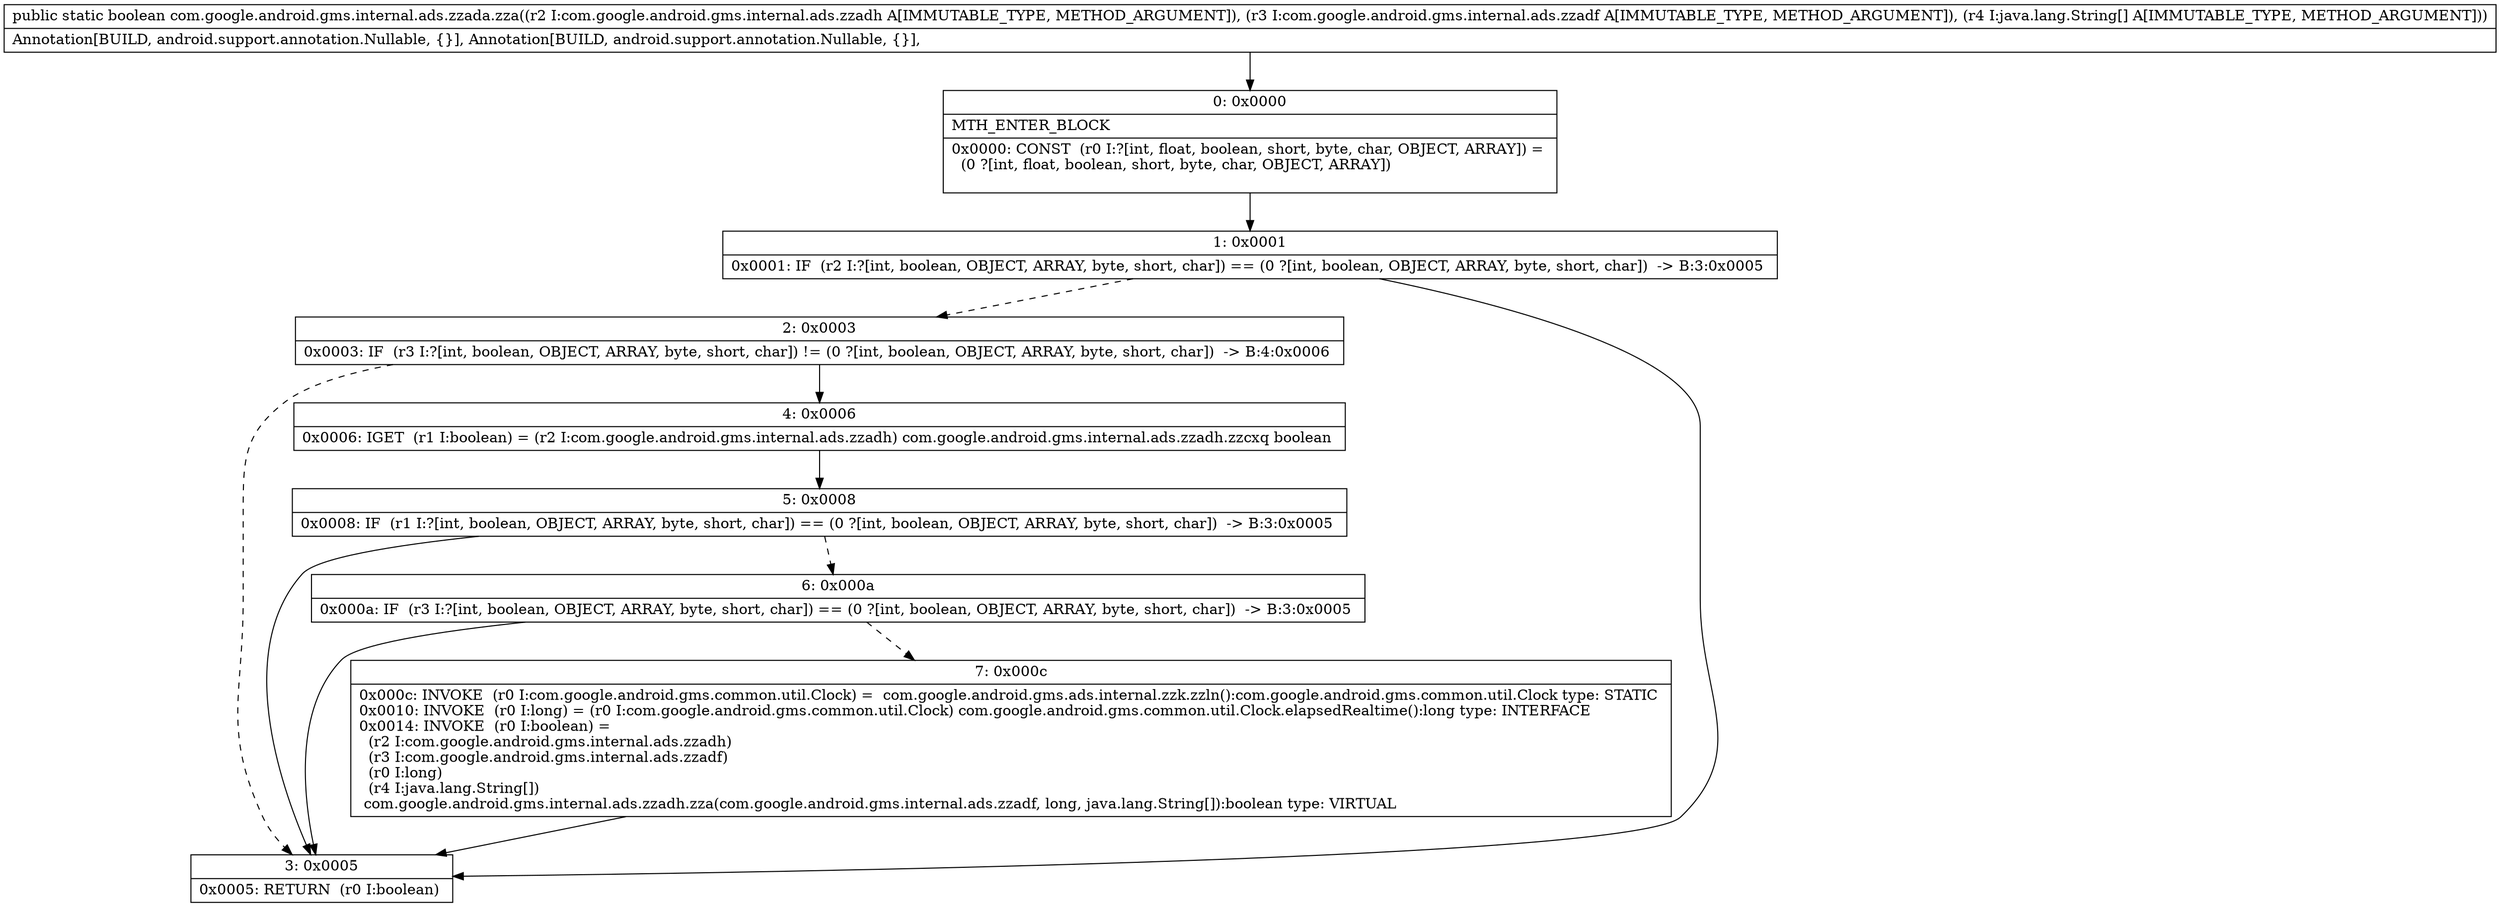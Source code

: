 digraph "CFG forcom.google.android.gms.internal.ads.zzada.zza(Lcom\/google\/android\/gms\/internal\/ads\/zzadh;Lcom\/google\/android\/gms\/internal\/ads\/zzadf;[Ljava\/lang\/String;)Z" {
Node_0 [shape=record,label="{0\:\ 0x0000|MTH_ENTER_BLOCK\l|0x0000: CONST  (r0 I:?[int, float, boolean, short, byte, char, OBJECT, ARRAY]) = \l  (0 ?[int, float, boolean, short, byte, char, OBJECT, ARRAY])\l \l}"];
Node_1 [shape=record,label="{1\:\ 0x0001|0x0001: IF  (r2 I:?[int, boolean, OBJECT, ARRAY, byte, short, char]) == (0 ?[int, boolean, OBJECT, ARRAY, byte, short, char])  \-\> B:3:0x0005 \l}"];
Node_2 [shape=record,label="{2\:\ 0x0003|0x0003: IF  (r3 I:?[int, boolean, OBJECT, ARRAY, byte, short, char]) != (0 ?[int, boolean, OBJECT, ARRAY, byte, short, char])  \-\> B:4:0x0006 \l}"];
Node_3 [shape=record,label="{3\:\ 0x0005|0x0005: RETURN  (r0 I:boolean) \l}"];
Node_4 [shape=record,label="{4\:\ 0x0006|0x0006: IGET  (r1 I:boolean) = (r2 I:com.google.android.gms.internal.ads.zzadh) com.google.android.gms.internal.ads.zzadh.zzcxq boolean \l}"];
Node_5 [shape=record,label="{5\:\ 0x0008|0x0008: IF  (r1 I:?[int, boolean, OBJECT, ARRAY, byte, short, char]) == (0 ?[int, boolean, OBJECT, ARRAY, byte, short, char])  \-\> B:3:0x0005 \l}"];
Node_6 [shape=record,label="{6\:\ 0x000a|0x000a: IF  (r3 I:?[int, boolean, OBJECT, ARRAY, byte, short, char]) == (0 ?[int, boolean, OBJECT, ARRAY, byte, short, char])  \-\> B:3:0x0005 \l}"];
Node_7 [shape=record,label="{7\:\ 0x000c|0x000c: INVOKE  (r0 I:com.google.android.gms.common.util.Clock) =  com.google.android.gms.ads.internal.zzk.zzln():com.google.android.gms.common.util.Clock type: STATIC \l0x0010: INVOKE  (r0 I:long) = (r0 I:com.google.android.gms.common.util.Clock) com.google.android.gms.common.util.Clock.elapsedRealtime():long type: INTERFACE \l0x0014: INVOKE  (r0 I:boolean) = \l  (r2 I:com.google.android.gms.internal.ads.zzadh)\l  (r3 I:com.google.android.gms.internal.ads.zzadf)\l  (r0 I:long)\l  (r4 I:java.lang.String[])\l com.google.android.gms.internal.ads.zzadh.zza(com.google.android.gms.internal.ads.zzadf, long, java.lang.String[]):boolean type: VIRTUAL \l}"];
MethodNode[shape=record,label="{public static boolean com.google.android.gms.internal.ads.zzada.zza((r2 I:com.google.android.gms.internal.ads.zzadh A[IMMUTABLE_TYPE, METHOD_ARGUMENT]), (r3 I:com.google.android.gms.internal.ads.zzadf A[IMMUTABLE_TYPE, METHOD_ARGUMENT]), (r4 I:java.lang.String[] A[IMMUTABLE_TYPE, METHOD_ARGUMENT]))  | Annotation[BUILD, android.support.annotation.Nullable, \{\}], Annotation[BUILD, android.support.annotation.Nullable, \{\}], \l}"];
MethodNode -> Node_0;
Node_0 -> Node_1;
Node_1 -> Node_2[style=dashed];
Node_1 -> Node_3;
Node_2 -> Node_3[style=dashed];
Node_2 -> Node_4;
Node_4 -> Node_5;
Node_5 -> Node_3;
Node_5 -> Node_6[style=dashed];
Node_6 -> Node_3;
Node_6 -> Node_7[style=dashed];
Node_7 -> Node_3;
}

